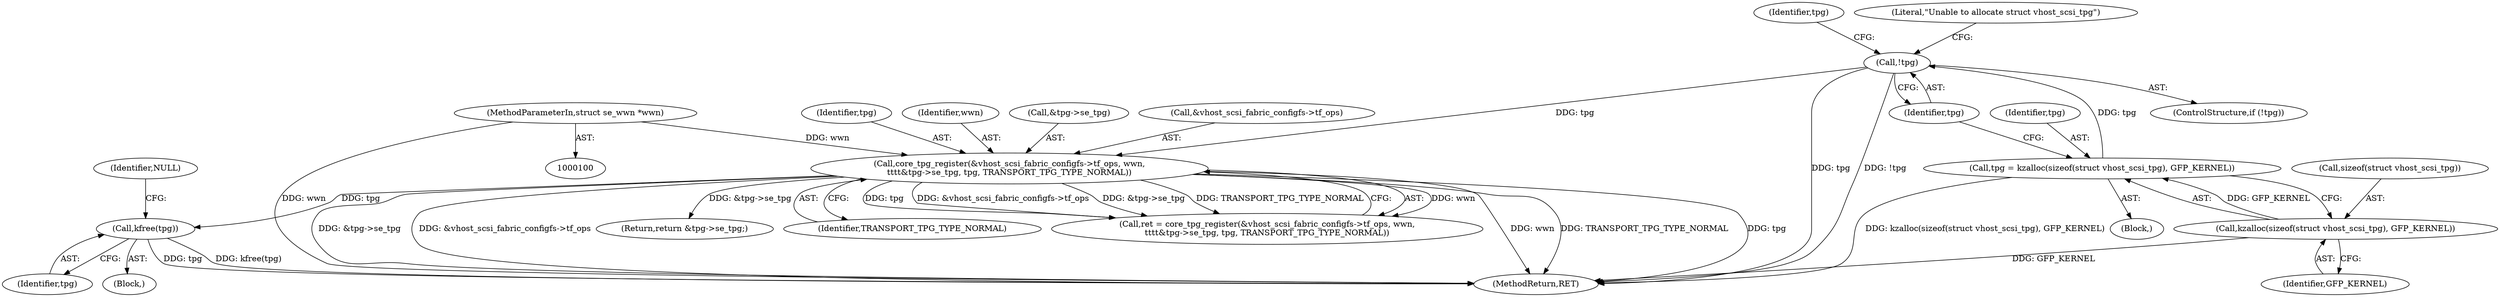 digraph "0_linux_59c816c1f24df0204e01851431d3bab3eb76719c@API" {
"1000189" [label="(Call,kfree(tpg))"];
"1000172" [label="(Call,core_tpg_register(&vhost_scsi_fabric_configfs->tf_ops, wwn,\n\t\t\t\t&tpg->se_tpg, tpg, TRANSPORT_TPG_TYPE_NORMAL))"];
"1000101" [label="(MethodParameterIn,struct se_wwn *wwn)"];
"1000141" [label="(Call,!tpg)"];
"1000134" [label="(Call,tpg = kzalloc(sizeof(struct vhost_scsi_tpg), GFP_KERNEL))"];
"1000136" [label="(Call,kzalloc(sizeof(struct vhost_scsi_tpg), GFP_KERNEL))"];
"1000182" [label="(Identifier,tpg)"];
"1000139" [label="(Identifier,GFP_KERNEL)"];
"1000188" [label="(Block,)"];
"1000177" [label="(Identifier,wwn)"];
"1000137" [label="(Call,sizeof(struct vhost_scsi_tpg))"];
"1000206" [label="(Return,return &tpg->se_tpg;)"];
"1000104" [label="(Block,)"];
"1000141" [label="(Call,!tpg)"];
"1000140" [label="(ControlStructure,if (!tpg))"];
"1000189" [label="(Call,kfree(tpg))"];
"1000190" [label="(Identifier,tpg)"];
"1000142" [label="(Identifier,tpg)"];
"1000101" [label="(MethodParameterIn,struct se_wwn *wwn)"];
"1000136" [label="(Call,kzalloc(sizeof(struct vhost_scsi_tpg), GFP_KERNEL))"];
"1000135" [label="(Identifier,tpg)"];
"1000211" [label="(MethodReturn,RET)"];
"1000183" [label="(Identifier,TRANSPORT_TPG_TYPE_NORMAL)"];
"1000178" [label="(Call,&tpg->se_tpg)"];
"1000153" [label="(Identifier,tpg)"];
"1000134" [label="(Call,tpg = kzalloc(sizeof(struct vhost_scsi_tpg), GFP_KERNEL))"];
"1000192" [label="(Identifier,NULL)"];
"1000170" [label="(Call,ret = core_tpg_register(&vhost_scsi_fabric_configfs->tf_ops, wwn,\n\t\t\t\t&tpg->se_tpg, tpg, TRANSPORT_TPG_TYPE_NORMAL))"];
"1000173" [label="(Call,&vhost_scsi_fabric_configfs->tf_ops)"];
"1000145" [label="(Literal,\"Unable to allocate struct vhost_scsi_tpg\")"];
"1000172" [label="(Call,core_tpg_register(&vhost_scsi_fabric_configfs->tf_ops, wwn,\n\t\t\t\t&tpg->se_tpg, tpg, TRANSPORT_TPG_TYPE_NORMAL))"];
"1000189" -> "1000188"  [label="AST: "];
"1000189" -> "1000190"  [label="CFG: "];
"1000190" -> "1000189"  [label="AST: "];
"1000192" -> "1000189"  [label="CFG: "];
"1000189" -> "1000211"  [label="DDG: tpg"];
"1000189" -> "1000211"  [label="DDG: kfree(tpg)"];
"1000172" -> "1000189"  [label="DDG: tpg"];
"1000172" -> "1000170"  [label="AST: "];
"1000172" -> "1000183"  [label="CFG: "];
"1000173" -> "1000172"  [label="AST: "];
"1000177" -> "1000172"  [label="AST: "];
"1000178" -> "1000172"  [label="AST: "];
"1000182" -> "1000172"  [label="AST: "];
"1000183" -> "1000172"  [label="AST: "];
"1000170" -> "1000172"  [label="CFG: "];
"1000172" -> "1000211"  [label="DDG: tpg"];
"1000172" -> "1000211"  [label="DDG: &tpg->se_tpg"];
"1000172" -> "1000211"  [label="DDG: &vhost_scsi_fabric_configfs->tf_ops"];
"1000172" -> "1000211"  [label="DDG: wwn"];
"1000172" -> "1000211"  [label="DDG: TRANSPORT_TPG_TYPE_NORMAL"];
"1000172" -> "1000170"  [label="DDG: wwn"];
"1000172" -> "1000170"  [label="DDG: tpg"];
"1000172" -> "1000170"  [label="DDG: &vhost_scsi_fabric_configfs->tf_ops"];
"1000172" -> "1000170"  [label="DDG: &tpg->se_tpg"];
"1000172" -> "1000170"  [label="DDG: TRANSPORT_TPG_TYPE_NORMAL"];
"1000101" -> "1000172"  [label="DDG: wwn"];
"1000141" -> "1000172"  [label="DDG: tpg"];
"1000172" -> "1000206"  [label="DDG: &tpg->se_tpg"];
"1000101" -> "1000100"  [label="AST: "];
"1000101" -> "1000211"  [label="DDG: wwn"];
"1000141" -> "1000140"  [label="AST: "];
"1000141" -> "1000142"  [label="CFG: "];
"1000142" -> "1000141"  [label="AST: "];
"1000145" -> "1000141"  [label="CFG: "];
"1000153" -> "1000141"  [label="CFG: "];
"1000141" -> "1000211"  [label="DDG: tpg"];
"1000141" -> "1000211"  [label="DDG: !tpg"];
"1000134" -> "1000141"  [label="DDG: tpg"];
"1000134" -> "1000104"  [label="AST: "];
"1000134" -> "1000136"  [label="CFG: "];
"1000135" -> "1000134"  [label="AST: "];
"1000136" -> "1000134"  [label="AST: "];
"1000142" -> "1000134"  [label="CFG: "];
"1000134" -> "1000211"  [label="DDG: kzalloc(sizeof(struct vhost_scsi_tpg), GFP_KERNEL)"];
"1000136" -> "1000134"  [label="DDG: GFP_KERNEL"];
"1000136" -> "1000139"  [label="CFG: "];
"1000137" -> "1000136"  [label="AST: "];
"1000139" -> "1000136"  [label="AST: "];
"1000136" -> "1000211"  [label="DDG: GFP_KERNEL"];
}
